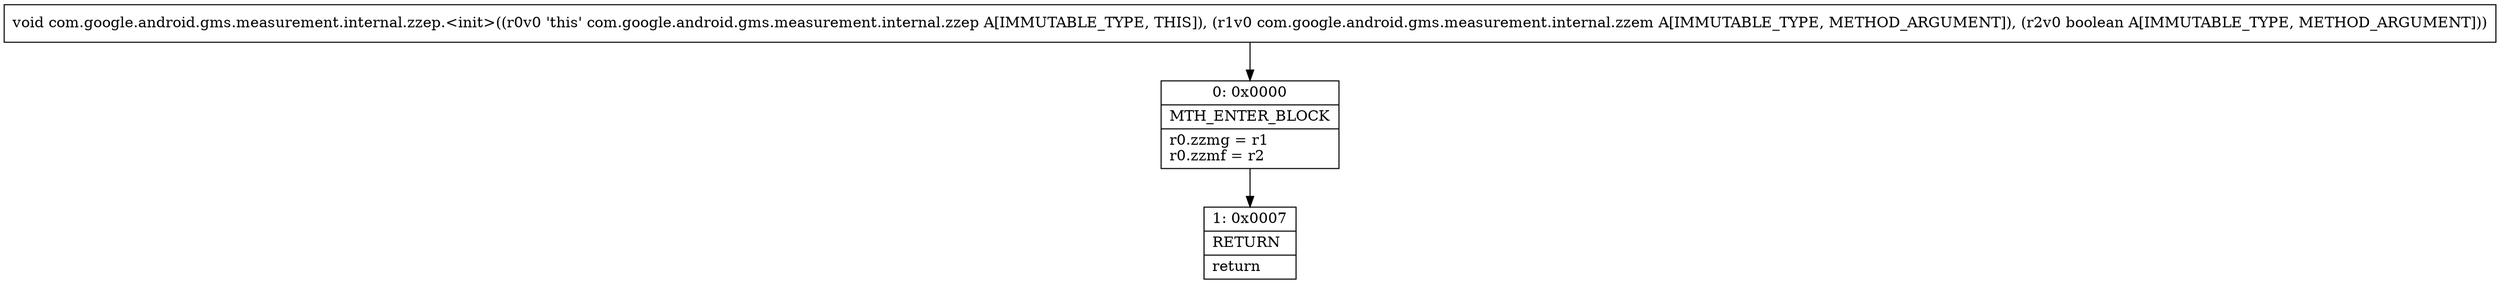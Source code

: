 digraph "CFG forcom.google.android.gms.measurement.internal.zzep.\<init\>(Lcom\/google\/android\/gms\/measurement\/internal\/zzem;Z)V" {
Node_0 [shape=record,label="{0\:\ 0x0000|MTH_ENTER_BLOCK\l|r0.zzmg = r1\lr0.zzmf = r2\l}"];
Node_1 [shape=record,label="{1\:\ 0x0007|RETURN\l|return\l}"];
MethodNode[shape=record,label="{void com.google.android.gms.measurement.internal.zzep.\<init\>((r0v0 'this' com.google.android.gms.measurement.internal.zzep A[IMMUTABLE_TYPE, THIS]), (r1v0 com.google.android.gms.measurement.internal.zzem A[IMMUTABLE_TYPE, METHOD_ARGUMENT]), (r2v0 boolean A[IMMUTABLE_TYPE, METHOD_ARGUMENT])) }"];
MethodNode -> Node_0;
Node_0 -> Node_1;
}


